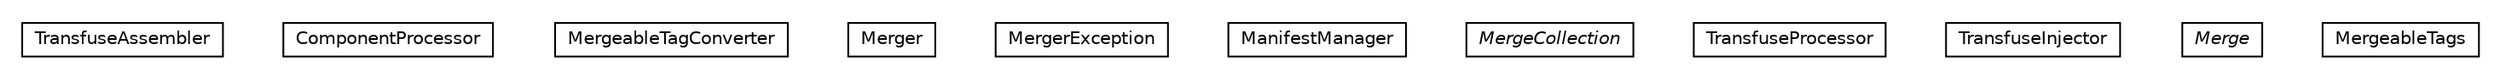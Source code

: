 #!/usr/local/bin/dot
#
# Class diagram 
# Generated by UMLGraph version 5.1 (http://www.umlgraph.org/)
#

digraph G {
	edge [fontname="Helvetica",fontsize=10,labelfontname="Helvetica",labelfontsize=10];
	node [fontname="Helvetica",fontsize=10,shape=plaintext];
	nodesep=0.25;
	ranksep=0.5;
	// org.androidtransfuse.processor.TransfuseAssembler
	c3689 [label=<<table title="org.androidtransfuse.processor.TransfuseAssembler" border="0" cellborder="1" cellspacing="0" cellpadding="2" port="p" href="./TransfuseAssembler.html">
		<tr><td><table border="0" cellspacing="0" cellpadding="1">
<tr><td align="center" balign="center"> TransfuseAssembler </td></tr>
		</table></td></tr>
		</table>>, fontname="Helvetica", fontcolor="black", fontsize=10.0];
	// org.androidtransfuse.processor.ComponentProcessor
	c3690 [label=<<table title="org.androidtransfuse.processor.ComponentProcessor" border="0" cellborder="1" cellspacing="0" cellpadding="2" port="p" href="./ComponentProcessor.html">
		<tr><td><table border="0" cellspacing="0" cellpadding="1">
<tr><td align="center" balign="center"> ComponentProcessor </td></tr>
		</table></td></tr>
		</table>>, fontname="Helvetica", fontcolor="black", fontsize=10.0];
	// org.androidtransfuse.processor.MergeableTagConverter
	c3691 [label=<<table title="org.androidtransfuse.processor.MergeableTagConverter" border="0" cellborder="1" cellspacing="0" cellpadding="2" port="p" href="./MergeableTagConverter.html">
		<tr><td><table border="0" cellspacing="0" cellpadding="1">
<tr><td align="center" balign="center"> MergeableTagConverter </td></tr>
		</table></td></tr>
		</table>>, fontname="Helvetica", fontcolor="black", fontsize=10.0];
	// org.androidtransfuse.processor.Merger
	c3692 [label=<<table title="org.androidtransfuse.processor.Merger" border="0" cellborder="1" cellspacing="0" cellpadding="2" port="p" href="./Merger.html">
		<tr><td><table border="0" cellspacing="0" cellpadding="1">
<tr><td align="center" balign="center"> Merger </td></tr>
		</table></td></tr>
		</table>>, fontname="Helvetica", fontcolor="black", fontsize=10.0];
	// org.androidtransfuse.processor.MergerException
	c3693 [label=<<table title="org.androidtransfuse.processor.MergerException" border="0" cellborder="1" cellspacing="0" cellpadding="2" port="p" href="./MergerException.html">
		<tr><td><table border="0" cellspacing="0" cellpadding="1">
<tr><td align="center" balign="center"> MergerException </td></tr>
		</table></td></tr>
		</table>>, fontname="Helvetica", fontcolor="black", fontsize=10.0];
	// org.androidtransfuse.processor.ManifestManager
	c3694 [label=<<table title="org.androidtransfuse.processor.ManifestManager" border="0" cellborder="1" cellspacing="0" cellpadding="2" port="p" href="./ManifestManager.html">
		<tr><td><table border="0" cellspacing="0" cellpadding="1">
<tr><td align="center" balign="center"> ManifestManager </td></tr>
		</table></td></tr>
		</table>>, fontname="Helvetica", fontcolor="black", fontsize=10.0];
	// org.androidtransfuse.processor.MergeCollection
	c3695 [label=<<table title="org.androidtransfuse.processor.MergeCollection" border="0" cellborder="1" cellspacing="0" cellpadding="2" port="p" href="./MergeCollection.html">
		<tr><td><table border="0" cellspacing="0" cellpadding="1">
<tr><td align="center" balign="center"><font face="Helvetica-Oblique"> MergeCollection </font></td></tr>
		</table></td></tr>
		</table>>, fontname="Helvetica", fontcolor="black", fontsize=10.0];
	// org.androidtransfuse.processor.TransfuseProcessor
	c3696 [label=<<table title="org.androidtransfuse.processor.TransfuseProcessor" border="0" cellborder="1" cellspacing="0" cellpadding="2" port="p" href="./TransfuseProcessor.html">
		<tr><td><table border="0" cellspacing="0" cellpadding="1">
<tr><td align="center" balign="center"> TransfuseProcessor </td></tr>
		</table></td></tr>
		</table>>, fontname="Helvetica", fontcolor="black", fontsize=10.0];
	// org.androidtransfuse.processor.TransfuseInjector
	c3697 [label=<<table title="org.androidtransfuse.processor.TransfuseInjector" border="0" cellborder="1" cellspacing="0" cellpadding="2" port="p" href="./TransfuseInjector.html">
		<tr><td><table border="0" cellspacing="0" cellpadding="1">
<tr><td align="center" balign="center"> TransfuseInjector </td></tr>
		</table></td></tr>
		</table>>, fontname="Helvetica", fontcolor="black", fontsize=10.0];
	// org.androidtransfuse.processor.Merge
	c3698 [label=<<table title="org.androidtransfuse.processor.Merge" border="0" cellborder="1" cellspacing="0" cellpadding="2" port="p" href="./Merge.html">
		<tr><td><table border="0" cellspacing="0" cellpadding="1">
<tr><td align="center" balign="center"><font face="Helvetica-Oblique"> Merge </font></td></tr>
		</table></td></tr>
		</table>>, fontname="Helvetica", fontcolor="black", fontsize=10.0];
	// org.androidtransfuse.processor.MergeableTags
	c3699 [label=<<table title="org.androidtransfuse.processor.MergeableTags" border="0" cellborder="1" cellspacing="0" cellpadding="2" port="p" href="./MergeableTags.html">
		<tr><td><table border="0" cellspacing="0" cellpadding="1">
<tr><td align="center" balign="center"> MergeableTags </td></tr>
		</table></td></tr>
		</table>>, fontname="Helvetica", fontcolor="black", fontsize=10.0];
}

